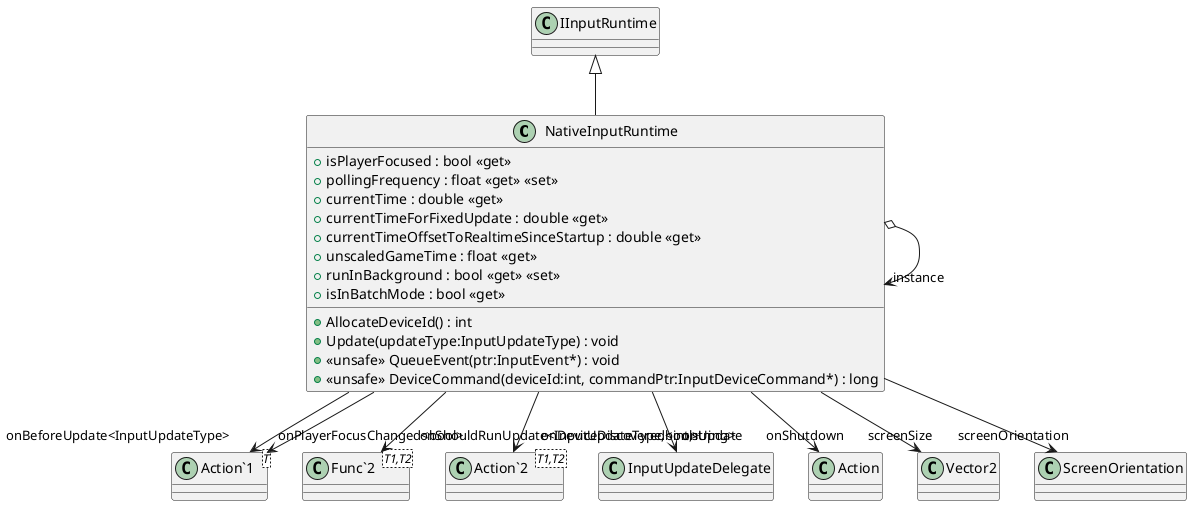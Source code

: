@startuml
class NativeInputRuntime {
    + AllocateDeviceId() : int
    + Update(updateType:InputUpdateType) : void
    + <<unsafe>> QueueEvent(ptr:InputEvent*) : void
    + <<unsafe>> DeviceCommand(deviceId:int, commandPtr:InputDeviceCommand*) : long
    + isPlayerFocused : bool <<get>>
    + pollingFrequency : float <<get>> <<set>>
    + currentTime : double <<get>>
    + currentTimeForFixedUpdate : double <<get>>
    + currentTimeOffsetToRealtimeSinceStartup : double <<get>>
    + unscaledGameTime : float <<get>>
    + runInBackground : bool <<get>> <<set>>
    + isInBatchMode : bool <<get>>
}
class "Action`1"<T> {
}
class "Func`2"<T1,T2> {
}
class "Action`2"<T1,T2> {
}
IInputRuntime <|-- NativeInputRuntime
NativeInputRuntime o-> "instance" NativeInputRuntime
NativeInputRuntime --> "onUpdate" InputUpdateDelegate
NativeInputRuntime --> "onBeforeUpdate<InputUpdateType>" "Action`1"
NativeInputRuntime --> "onShouldRunUpdate<InputUpdateType,bool>" "Func`2"
NativeInputRuntime --> "onDeviceDiscovered<int,string>" "Action`2"
NativeInputRuntime --> "onShutdown" Action
NativeInputRuntime --> "onPlayerFocusChanged<bool>" "Action`1"
NativeInputRuntime --> "screenSize" Vector2
NativeInputRuntime --> "screenOrientation" ScreenOrientation
@enduml
